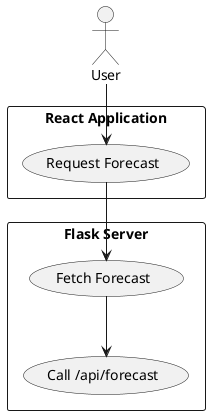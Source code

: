 @startuml
actor User

rectangle "Flask Server" {
    (Fetch Forecast) --> (Call /api/forecast)
}

rectangle "React Application" {
    User --> (Request Forecast)
    (Request Forecast) --> (Fetch Forecast)
}

@enduml
